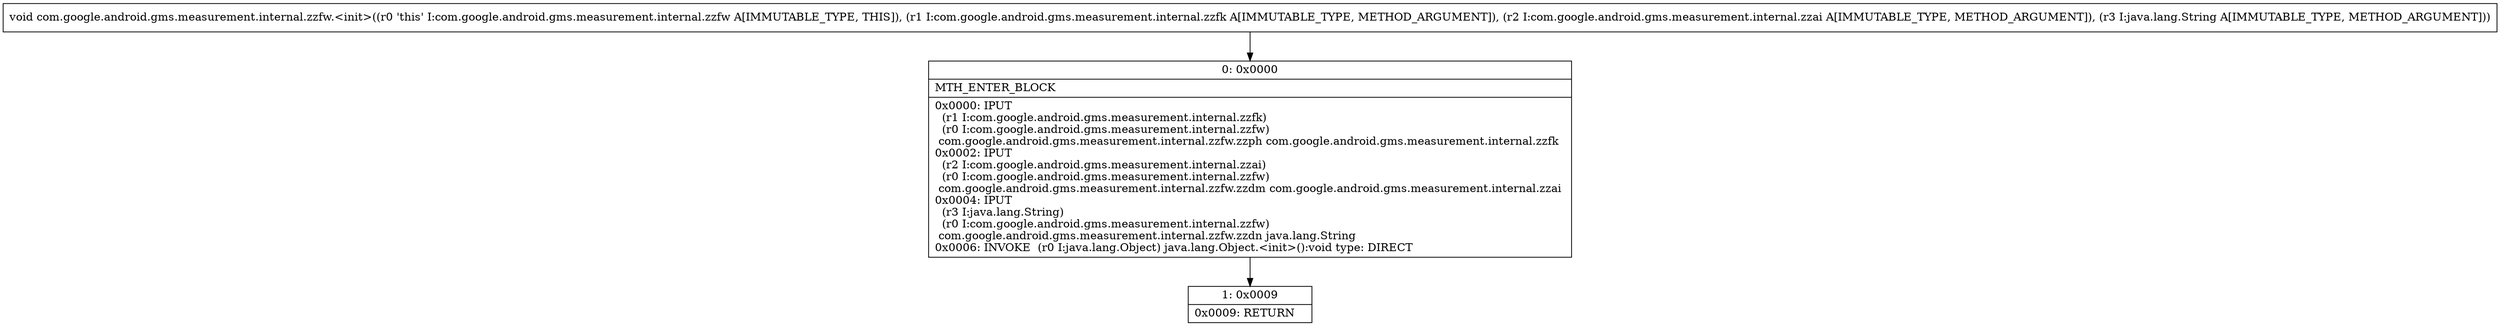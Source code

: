 digraph "CFG forcom.google.android.gms.measurement.internal.zzfw.\<init\>(Lcom\/google\/android\/gms\/measurement\/internal\/zzfk;Lcom\/google\/android\/gms\/measurement\/internal\/zzai;Ljava\/lang\/String;)V" {
Node_0 [shape=record,label="{0\:\ 0x0000|MTH_ENTER_BLOCK\l|0x0000: IPUT  \l  (r1 I:com.google.android.gms.measurement.internal.zzfk)\l  (r0 I:com.google.android.gms.measurement.internal.zzfw)\l com.google.android.gms.measurement.internal.zzfw.zzph com.google.android.gms.measurement.internal.zzfk \l0x0002: IPUT  \l  (r2 I:com.google.android.gms.measurement.internal.zzai)\l  (r0 I:com.google.android.gms.measurement.internal.zzfw)\l com.google.android.gms.measurement.internal.zzfw.zzdm com.google.android.gms.measurement.internal.zzai \l0x0004: IPUT  \l  (r3 I:java.lang.String)\l  (r0 I:com.google.android.gms.measurement.internal.zzfw)\l com.google.android.gms.measurement.internal.zzfw.zzdn java.lang.String \l0x0006: INVOKE  (r0 I:java.lang.Object) java.lang.Object.\<init\>():void type: DIRECT \l}"];
Node_1 [shape=record,label="{1\:\ 0x0009|0x0009: RETURN   \l}"];
MethodNode[shape=record,label="{void com.google.android.gms.measurement.internal.zzfw.\<init\>((r0 'this' I:com.google.android.gms.measurement.internal.zzfw A[IMMUTABLE_TYPE, THIS]), (r1 I:com.google.android.gms.measurement.internal.zzfk A[IMMUTABLE_TYPE, METHOD_ARGUMENT]), (r2 I:com.google.android.gms.measurement.internal.zzai A[IMMUTABLE_TYPE, METHOD_ARGUMENT]), (r3 I:java.lang.String A[IMMUTABLE_TYPE, METHOD_ARGUMENT])) }"];
MethodNode -> Node_0;
Node_0 -> Node_1;
}

